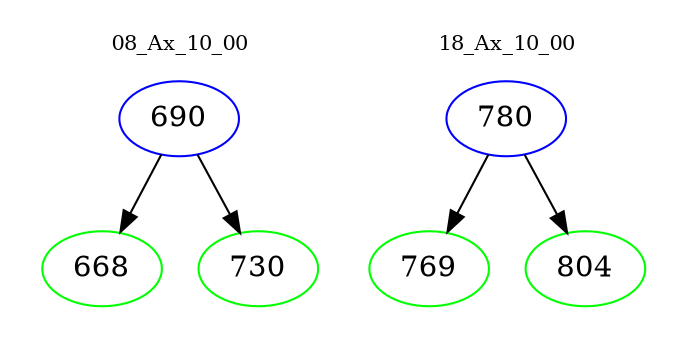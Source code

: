digraph{
subgraph cluster_0 {
color = white
label = "08_Ax_10_00";
fontsize=10;
T0_690 [label="690", color="blue"]
T0_690 -> T0_668 [color="black"]
T0_668 [label="668", color="green"]
T0_690 -> T0_730 [color="black"]
T0_730 [label="730", color="green"]
}
subgraph cluster_1 {
color = white
label = "18_Ax_10_00";
fontsize=10;
T1_780 [label="780", color="blue"]
T1_780 -> T1_769 [color="black"]
T1_769 [label="769", color="green"]
T1_780 -> T1_804 [color="black"]
T1_804 [label="804", color="green"]
}
}

